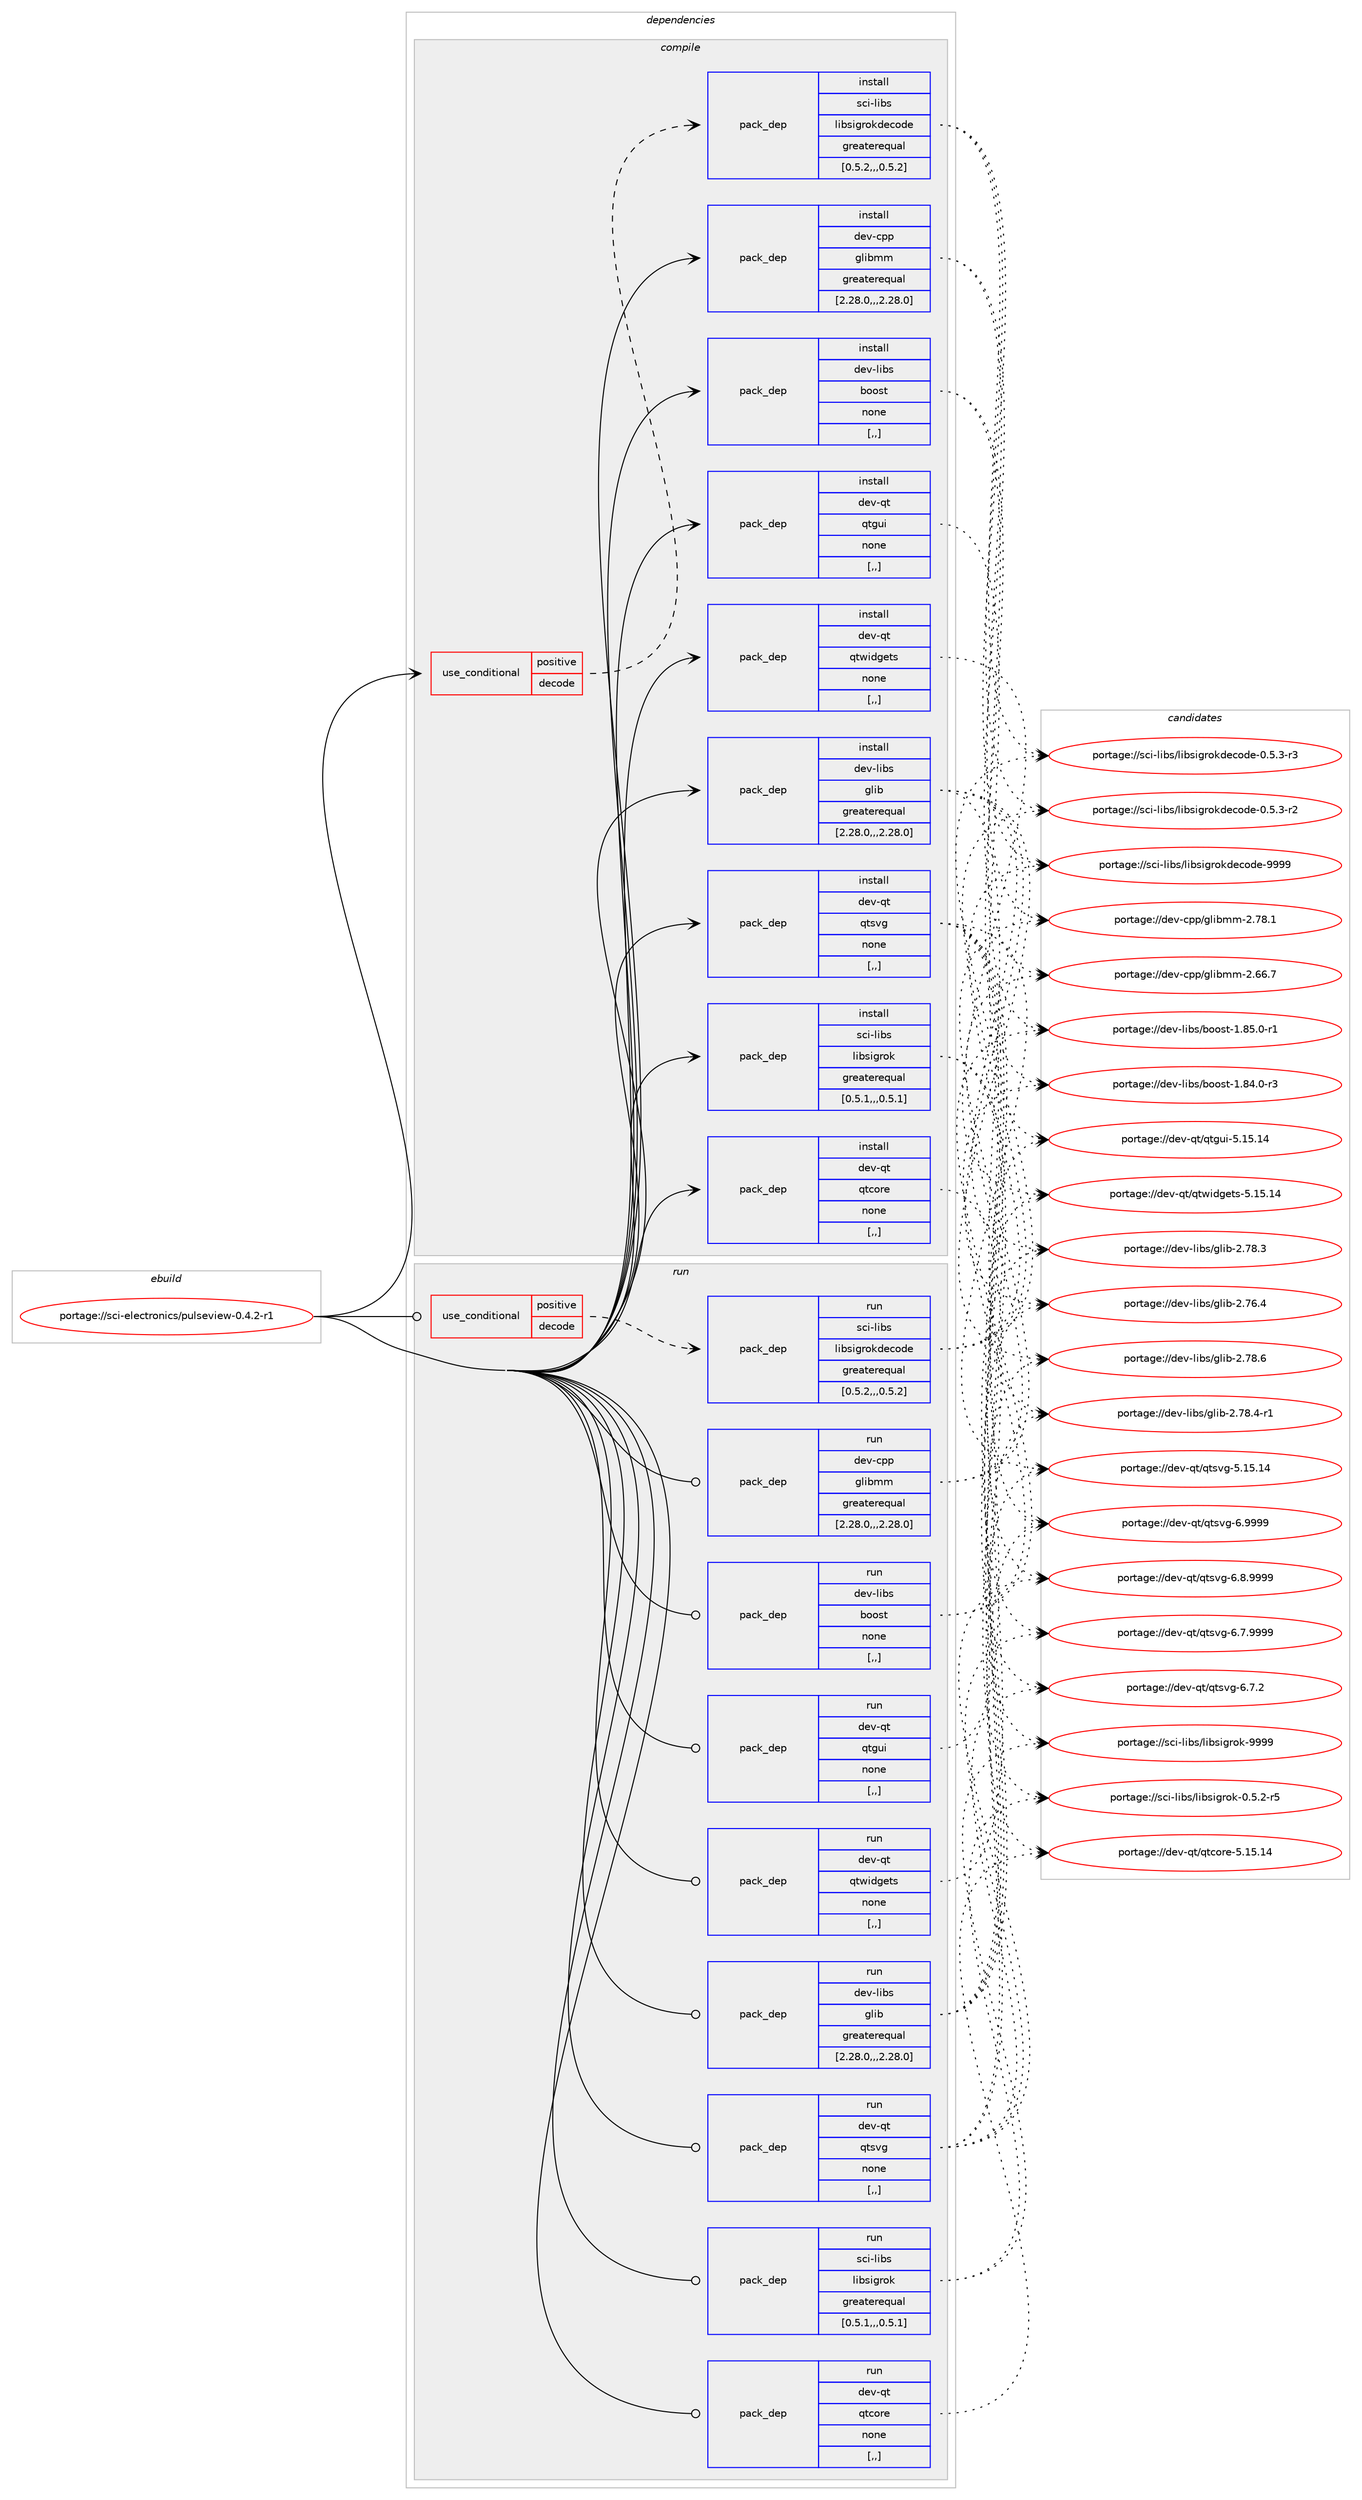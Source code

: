 digraph prolog {

# *************
# Graph options
# *************

newrank=true;
concentrate=true;
compound=true;
graph [rankdir=LR,fontname=Helvetica,fontsize=10,ranksep=1.5];#, ranksep=2.5, nodesep=0.2];
edge  [arrowhead=vee];
node  [fontname=Helvetica,fontsize=10];

# **********
# The ebuild
# **********

subgraph cluster_leftcol {
color=gray;
label=<<i>ebuild</i>>;
id [label="portage://sci-electronics/pulseview-0.4.2-r1", color=red, width=4, href="../sci-electronics/pulseview-0.4.2-r1.svg"];
}

# ****************
# The dependencies
# ****************

subgraph cluster_midcol {
color=gray;
label=<<i>dependencies</i>>;
subgraph cluster_compile {
fillcolor="#eeeeee";
style=filled;
label=<<i>compile</i>>;
subgraph cond104788 {
dependency396163 [label=<<TABLE BORDER="0" CELLBORDER="1" CELLSPACING="0" CELLPADDING="4"><TR><TD ROWSPAN="3" CELLPADDING="10">use_conditional</TD></TR><TR><TD>positive</TD></TR><TR><TD>decode</TD></TR></TABLE>>, shape=none, color=red];
subgraph pack288552 {
dependency396164 [label=<<TABLE BORDER="0" CELLBORDER="1" CELLSPACING="0" CELLPADDING="4" WIDTH="220"><TR><TD ROWSPAN="6" CELLPADDING="30">pack_dep</TD></TR><TR><TD WIDTH="110">install</TD></TR><TR><TD>sci-libs</TD></TR><TR><TD>libsigrokdecode</TD></TR><TR><TD>greaterequal</TD></TR><TR><TD>[0.5.2,,,0.5.2]</TD></TR></TABLE>>, shape=none, color=blue];
}
dependency396163:e -> dependency396164:w [weight=20,style="dashed",arrowhead="vee"];
}
id:e -> dependency396163:w [weight=20,style="solid",arrowhead="vee"];
subgraph pack288553 {
dependency396165 [label=<<TABLE BORDER="0" CELLBORDER="1" CELLSPACING="0" CELLPADDING="4" WIDTH="220"><TR><TD ROWSPAN="6" CELLPADDING="30">pack_dep</TD></TR><TR><TD WIDTH="110">install</TD></TR><TR><TD>dev-cpp</TD></TR><TR><TD>glibmm</TD></TR><TR><TD>greaterequal</TD></TR><TR><TD>[2.28.0,,,2.28.0]</TD></TR></TABLE>>, shape=none, color=blue];
}
id:e -> dependency396165:w [weight=20,style="solid",arrowhead="vee"];
subgraph pack288554 {
dependency396166 [label=<<TABLE BORDER="0" CELLBORDER="1" CELLSPACING="0" CELLPADDING="4" WIDTH="220"><TR><TD ROWSPAN="6" CELLPADDING="30">pack_dep</TD></TR><TR><TD WIDTH="110">install</TD></TR><TR><TD>dev-libs</TD></TR><TR><TD>boost</TD></TR><TR><TD>none</TD></TR><TR><TD>[,,]</TD></TR></TABLE>>, shape=none, color=blue];
}
id:e -> dependency396166:w [weight=20,style="solid",arrowhead="vee"];
subgraph pack288555 {
dependency396167 [label=<<TABLE BORDER="0" CELLBORDER="1" CELLSPACING="0" CELLPADDING="4" WIDTH="220"><TR><TD ROWSPAN="6" CELLPADDING="30">pack_dep</TD></TR><TR><TD WIDTH="110">install</TD></TR><TR><TD>dev-libs</TD></TR><TR><TD>glib</TD></TR><TR><TD>greaterequal</TD></TR><TR><TD>[2.28.0,,,2.28.0]</TD></TR></TABLE>>, shape=none, color=blue];
}
id:e -> dependency396167:w [weight=20,style="solid",arrowhead="vee"];
subgraph pack288556 {
dependency396168 [label=<<TABLE BORDER="0" CELLBORDER="1" CELLSPACING="0" CELLPADDING="4" WIDTH="220"><TR><TD ROWSPAN="6" CELLPADDING="30">pack_dep</TD></TR><TR><TD WIDTH="110">install</TD></TR><TR><TD>dev-qt</TD></TR><TR><TD>qtcore</TD></TR><TR><TD>none</TD></TR><TR><TD>[,,]</TD></TR></TABLE>>, shape=none, color=blue];
}
id:e -> dependency396168:w [weight=20,style="solid",arrowhead="vee"];
subgraph pack288557 {
dependency396169 [label=<<TABLE BORDER="0" CELLBORDER="1" CELLSPACING="0" CELLPADDING="4" WIDTH="220"><TR><TD ROWSPAN="6" CELLPADDING="30">pack_dep</TD></TR><TR><TD WIDTH="110">install</TD></TR><TR><TD>dev-qt</TD></TR><TR><TD>qtgui</TD></TR><TR><TD>none</TD></TR><TR><TD>[,,]</TD></TR></TABLE>>, shape=none, color=blue];
}
id:e -> dependency396169:w [weight=20,style="solid",arrowhead="vee"];
subgraph pack288558 {
dependency396170 [label=<<TABLE BORDER="0" CELLBORDER="1" CELLSPACING="0" CELLPADDING="4" WIDTH="220"><TR><TD ROWSPAN="6" CELLPADDING="30">pack_dep</TD></TR><TR><TD WIDTH="110">install</TD></TR><TR><TD>dev-qt</TD></TR><TR><TD>qtsvg</TD></TR><TR><TD>none</TD></TR><TR><TD>[,,]</TD></TR></TABLE>>, shape=none, color=blue];
}
id:e -> dependency396170:w [weight=20,style="solid",arrowhead="vee"];
subgraph pack288559 {
dependency396171 [label=<<TABLE BORDER="0" CELLBORDER="1" CELLSPACING="0" CELLPADDING="4" WIDTH="220"><TR><TD ROWSPAN="6" CELLPADDING="30">pack_dep</TD></TR><TR><TD WIDTH="110">install</TD></TR><TR><TD>dev-qt</TD></TR><TR><TD>qtwidgets</TD></TR><TR><TD>none</TD></TR><TR><TD>[,,]</TD></TR></TABLE>>, shape=none, color=blue];
}
id:e -> dependency396171:w [weight=20,style="solid",arrowhead="vee"];
subgraph pack288560 {
dependency396172 [label=<<TABLE BORDER="0" CELLBORDER="1" CELLSPACING="0" CELLPADDING="4" WIDTH="220"><TR><TD ROWSPAN="6" CELLPADDING="30">pack_dep</TD></TR><TR><TD WIDTH="110">install</TD></TR><TR><TD>sci-libs</TD></TR><TR><TD>libsigrok</TD></TR><TR><TD>greaterequal</TD></TR><TR><TD>[0.5.1,,,0.5.1]</TD></TR></TABLE>>, shape=none, color=blue];
}
id:e -> dependency396172:w [weight=20,style="solid",arrowhead="vee"];
}
subgraph cluster_compileandrun {
fillcolor="#eeeeee";
style=filled;
label=<<i>compile and run</i>>;
}
subgraph cluster_run {
fillcolor="#eeeeee";
style=filled;
label=<<i>run</i>>;
subgraph cond104789 {
dependency396173 [label=<<TABLE BORDER="0" CELLBORDER="1" CELLSPACING="0" CELLPADDING="4"><TR><TD ROWSPAN="3" CELLPADDING="10">use_conditional</TD></TR><TR><TD>positive</TD></TR><TR><TD>decode</TD></TR></TABLE>>, shape=none, color=red];
subgraph pack288561 {
dependency396174 [label=<<TABLE BORDER="0" CELLBORDER="1" CELLSPACING="0" CELLPADDING="4" WIDTH="220"><TR><TD ROWSPAN="6" CELLPADDING="30">pack_dep</TD></TR><TR><TD WIDTH="110">run</TD></TR><TR><TD>sci-libs</TD></TR><TR><TD>libsigrokdecode</TD></TR><TR><TD>greaterequal</TD></TR><TR><TD>[0.5.2,,,0.5.2]</TD></TR></TABLE>>, shape=none, color=blue];
}
dependency396173:e -> dependency396174:w [weight=20,style="dashed",arrowhead="vee"];
}
id:e -> dependency396173:w [weight=20,style="solid",arrowhead="odot"];
subgraph pack288562 {
dependency396175 [label=<<TABLE BORDER="0" CELLBORDER="1" CELLSPACING="0" CELLPADDING="4" WIDTH="220"><TR><TD ROWSPAN="6" CELLPADDING="30">pack_dep</TD></TR><TR><TD WIDTH="110">run</TD></TR><TR><TD>dev-cpp</TD></TR><TR><TD>glibmm</TD></TR><TR><TD>greaterequal</TD></TR><TR><TD>[2.28.0,,,2.28.0]</TD></TR></TABLE>>, shape=none, color=blue];
}
id:e -> dependency396175:w [weight=20,style="solid",arrowhead="odot"];
subgraph pack288563 {
dependency396176 [label=<<TABLE BORDER="0" CELLBORDER="1" CELLSPACING="0" CELLPADDING="4" WIDTH="220"><TR><TD ROWSPAN="6" CELLPADDING="30">pack_dep</TD></TR><TR><TD WIDTH="110">run</TD></TR><TR><TD>dev-libs</TD></TR><TR><TD>boost</TD></TR><TR><TD>none</TD></TR><TR><TD>[,,]</TD></TR></TABLE>>, shape=none, color=blue];
}
id:e -> dependency396176:w [weight=20,style="solid",arrowhead="odot"];
subgraph pack288564 {
dependency396177 [label=<<TABLE BORDER="0" CELLBORDER="1" CELLSPACING="0" CELLPADDING="4" WIDTH="220"><TR><TD ROWSPAN="6" CELLPADDING="30">pack_dep</TD></TR><TR><TD WIDTH="110">run</TD></TR><TR><TD>dev-libs</TD></TR><TR><TD>glib</TD></TR><TR><TD>greaterequal</TD></TR><TR><TD>[2.28.0,,,2.28.0]</TD></TR></TABLE>>, shape=none, color=blue];
}
id:e -> dependency396177:w [weight=20,style="solid",arrowhead="odot"];
subgraph pack288565 {
dependency396178 [label=<<TABLE BORDER="0" CELLBORDER="1" CELLSPACING="0" CELLPADDING="4" WIDTH="220"><TR><TD ROWSPAN="6" CELLPADDING="30">pack_dep</TD></TR><TR><TD WIDTH="110">run</TD></TR><TR><TD>dev-qt</TD></TR><TR><TD>qtcore</TD></TR><TR><TD>none</TD></TR><TR><TD>[,,]</TD></TR></TABLE>>, shape=none, color=blue];
}
id:e -> dependency396178:w [weight=20,style="solid",arrowhead="odot"];
subgraph pack288566 {
dependency396179 [label=<<TABLE BORDER="0" CELLBORDER="1" CELLSPACING="0" CELLPADDING="4" WIDTH="220"><TR><TD ROWSPAN="6" CELLPADDING="30">pack_dep</TD></TR><TR><TD WIDTH="110">run</TD></TR><TR><TD>dev-qt</TD></TR><TR><TD>qtgui</TD></TR><TR><TD>none</TD></TR><TR><TD>[,,]</TD></TR></TABLE>>, shape=none, color=blue];
}
id:e -> dependency396179:w [weight=20,style="solid",arrowhead="odot"];
subgraph pack288567 {
dependency396180 [label=<<TABLE BORDER="0" CELLBORDER="1" CELLSPACING="0" CELLPADDING="4" WIDTH="220"><TR><TD ROWSPAN="6" CELLPADDING="30">pack_dep</TD></TR><TR><TD WIDTH="110">run</TD></TR><TR><TD>dev-qt</TD></TR><TR><TD>qtsvg</TD></TR><TR><TD>none</TD></TR><TR><TD>[,,]</TD></TR></TABLE>>, shape=none, color=blue];
}
id:e -> dependency396180:w [weight=20,style="solid",arrowhead="odot"];
subgraph pack288568 {
dependency396181 [label=<<TABLE BORDER="0" CELLBORDER="1" CELLSPACING="0" CELLPADDING="4" WIDTH="220"><TR><TD ROWSPAN="6" CELLPADDING="30">pack_dep</TD></TR><TR><TD WIDTH="110">run</TD></TR><TR><TD>dev-qt</TD></TR><TR><TD>qtwidgets</TD></TR><TR><TD>none</TD></TR><TR><TD>[,,]</TD></TR></TABLE>>, shape=none, color=blue];
}
id:e -> dependency396181:w [weight=20,style="solid",arrowhead="odot"];
subgraph pack288569 {
dependency396182 [label=<<TABLE BORDER="0" CELLBORDER="1" CELLSPACING="0" CELLPADDING="4" WIDTH="220"><TR><TD ROWSPAN="6" CELLPADDING="30">pack_dep</TD></TR><TR><TD WIDTH="110">run</TD></TR><TR><TD>sci-libs</TD></TR><TR><TD>libsigrok</TD></TR><TR><TD>greaterequal</TD></TR><TR><TD>[0.5.1,,,0.5.1]</TD></TR></TABLE>>, shape=none, color=blue];
}
id:e -> dependency396182:w [weight=20,style="solid",arrowhead="odot"];
}
}

# **************
# The candidates
# **************

subgraph cluster_choices {
rank=same;
color=gray;
label=<<i>candidates</i>>;

subgraph choice288552 {
color=black;
nodesep=1;
choice1159910545108105981154710810598115105103114111107100101991111001014557575757 [label="portage://sci-libs/libsigrokdecode-9999", color=red, width=4,href="../sci-libs/libsigrokdecode-9999.svg"];
choice1159910545108105981154710810598115105103114111107100101991111001014548465346514511451 [label="portage://sci-libs/libsigrokdecode-0.5.3-r3", color=red, width=4,href="../sci-libs/libsigrokdecode-0.5.3-r3.svg"];
choice1159910545108105981154710810598115105103114111107100101991111001014548465346514511450 [label="portage://sci-libs/libsigrokdecode-0.5.3-r2", color=red, width=4,href="../sci-libs/libsigrokdecode-0.5.3-r2.svg"];
dependency396164:e -> choice1159910545108105981154710810598115105103114111107100101991111001014557575757:w [style=dotted,weight="100"];
dependency396164:e -> choice1159910545108105981154710810598115105103114111107100101991111001014548465346514511451:w [style=dotted,weight="100"];
dependency396164:e -> choice1159910545108105981154710810598115105103114111107100101991111001014548465346514511450:w [style=dotted,weight="100"];
}
subgraph choice288553 {
color=black;
nodesep=1;
choice1001011184599112112471031081059810910945504655564649 [label="portage://dev-cpp/glibmm-2.78.1", color=red, width=4,href="../dev-cpp/glibmm-2.78.1.svg"];
choice1001011184599112112471031081059810910945504654544655 [label="portage://dev-cpp/glibmm-2.66.7", color=red, width=4,href="../dev-cpp/glibmm-2.66.7.svg"];
dependency396165:e -> choice1001011184599112112471031081059810910945504655564649:w [style=dotted,weight="100"];
dependency396165:e -> choice1001011184599112112471031081059810910945504654544655:w [style=dotted,weight="100"];
}
subgraph choice288554 {
color=black;
nodesep=1;
choice10010111845108105981154798111111115116454946565346484511449 [label="portage://dev-libs/boost-1.85.0-r1", color=red, width=4,href="../dev-libs/boost-1.85.0-r1.svg"];
choice10010111845108105981154798111111115116454946565246484511451 [label="portage://dev-libs/boost-1.84.0-r3", color=red, width=4,href="../dev-libs/boost-1.84.0-r3.svg"];
dependency396166:e -> choice10010111845108105981154798111111115116454946565346484511449:w [style=dotted,weight="100"];
dependency396166:e -> choice10010111845108105981154798111111115116454946565246484511451:w [style=dotted,weight="100"];
}
subgraph choice288555 {
color=black;
nodesep=1;
choice1001011184510810598115471031081059845504655564654 [label="portage://dev-libs/glib-2.78.6", color=red, width=4,href="../dev-libs/glib-2.78.6.svg"];
choice10010111845108105981154710310810598455046555646524511449 [label="portage://dev-libs/glib-2.78.4-r1", color=red, width=4,href="../dev-libs/glib-2.78.4-r1.svg"];
choice1001011184510810598115471031081059845504655564651 [label="portage://dev-libs/glib-2.78.3", color=red, width=4,href="../dev-libs/glib-2.78.3.svg"];
choice1001011184510810598115471031081059845504655544652 [label="portage://dev-libs/glib-2.76.4", color=red, width=4,href="../dev-libs/glib-2.76.4.svg"];
dependency396167:e -> choice1001011184510810598115471031081059845504655564654:w [style=dotted,weight="100"];
dependency396167:e -> choice10010111845108105981154710310810598455046555646524511449:w [style=dotted,weight="100"];
dependency396167:e -> choice1001011184510810598115471031081059845504655564651:w [style=dotted,weight="100"];
dependency396167:e -> choice1001011184510810598115471031081059845504655544652:w [style=dotted,weight="100"];
}
subgraph choice288556 {
color=black;
nodesep=1;
choice1001011184511311647113116991111141014553464953464952 [label="portage://dev-qt/qtcore-5.15.14", color=red, width=4,href="../dev-qt/qtcore-5.15.14.svg"];
dependency396168:e -> choice1001011184511311647113116991111141014553464953464952:w [style=dotted,weight="100"];
}
subgraph choice288557 {
color=black;
nodesep=1;
choice10010111845113116471131161031171054553464953464952 [label="portage://dev-qt/qtgui-5.15.14", color=red, width=4,href="../dev-qt/qtgui-5.15.14.svg"];
dependency396169:e -> choice10010111845113116471131161031171054553464953464952:w [style=dotted,weight="100"];
}
subgraph choice288558 {
color=black;
nodesep=1;
choice100101118451131164711311611511810345544657575757 [label="portage://dev-qt/qtsvg-6.9999", color=red, width=4,href="../dev-qt/qtsvg-6.9999.svg"];
choice1001011184511311647113116115118103455446564657575757 [label="portage://dev-qt/qtsvg-6.8.9999", color=red, width=4,href="../dev-qt/qtsvg-6.8.9999.svg"];
choice1001011184511311647113116115118103455446554657575757 [label="portage://dev-qt/qtsvg-6.7.9999", color=red, width=4,href="../dev-qt/qtsvg-6.7.9999.svg"];
choice1001011184511311647113116115118103455446554650 [label="portage://dev-qt/qtsvg-6.7.2", color=red, width=4,href="../dev-qt/qtsvg-6.7.2.svg"];
choice10010111845113116471131161151181034553464953464952 [label="portage://dev-qt/qtsvg-5.15.14", color=red, width=4,href="../dev-qt/qtsvg-5.15.14.svg"];
dependency396170:e -> choice100101118451131164711311611511810345544657575757:w [style=dotted,weight="100"];
dependency396170:e -> choice1001011184511311647113116115118103455446564657575757:w [style=dotted,weight="100"];
dependency396170:e -> choice1001011184511311647113116115118103455446554657575757:w [style=dotted,weight="100"];
dependency396170:e -> choice1001011184511311647113116115118103455446554650:w [style=dotted,weight="100"];
dependency396170:e -> choice10010111845113116471131161151181034553464953464952:w [style=dotted,weight="100"];
}
subgraph choice288559 {
color=black;
nodesep=1;
choice10010111845113116471131161191051001031011161154553464953464952 [label="portage://dev-qt/qtwidgets-5.15.14", color=red, width=4,href="../dev-qt/qtwidgets-5.15.14.svg"];
dependency396171:e -> choice10010111845113116471131161191051001031011161154553464953464952:w [style=dotted,weight="100"];
}
subgraph choice288560 {
color=black;
nodesep=1;
choice11599105451081059811547108105981151051031141111074557575757 [label="portage://sci-libs/libsigrok-9999", color=red, width=4,href="../sci-libs/libsigrok-9999.svg"];
choice11599105451081059811547108105981151051031141111074548465346504511453 [label="portage://sci-libs/libsigrok-0.5.2-r5", color=red, width=4,href="../sci-libs/libsigrok-0.5.2-r5.svg"];
dependency396172:e -> choice11599105451081059811547108105981151051031141111074557575757:w [style=dotted,weight="100"];
dependency396172:e -> choice11599105451081059811547108105981151051031141111074548465346504511453:w [style=dotted,weight="100"];
}
subgraph choice288561 {
color=black;
nodesep=1;
choice1159910545108105981154710810598115105103114111107100101991111001014557575757 [label="portage://sci-libs/libsigrokdecode-9999", color=red, width=4,href="../sci-libs/libsigrokdecode-9999.svg"];
choice1159910545108105981154710810598115105103114111107100101991111001014548465346514511451 [label="portage://sci-libs/libsigrokdecode-0.5.3-r3", color=red, width=4,href="../sci-libs/libsigrokdecode-0.5.3-r3.svg"];
choice1159910545108105981154710810598115105103114111107100101991111001014548465346514511450 [label="portage://sci-libs/libsigrokdecode-0.5.3-r2", color=red, width=4,href="../sci-libs/libsigrokdecode-0.5.3-r2.svg"];
dependency396174:e -> choice1159910545108105981154710810598115105103114111107100101991111001014557575757:w [style=dotted,weight="100"];
dependency396174:e -> choice1159910545108105981154710810598115105103114111107100101991111001014548465346514511451:w [style=dotted,weight="100"];
dependency396174:e -> choice1159910545108105981154710810598115105103114111107100101991111001014548465346514511450:w [style=dotted,weight="100"];
}
subgraph choice288562 {
color=black;
nodesep=1;
choice1001011184599112112471031081059810910945504655564649 [label="portage://dev-cpp/glibmm-2.78.1", color=red, width=4,href="../dev-cpp/glibmm-2.78.1.svg"];
choice1001011184599112112471031081059810910945504654544655 [label="portage://dev-cpp/glibmm-2.66.7", color=red, width=4,href="../dev-cpp/glibmm-2.66.7.svg"];
dependency396175:e -> choice1001011184599112112471031081059810910945504655564649:w [style=dotted,weight="100"];
dependency396175:e -> choice1001011184599112112471031081059810910945504654544655:w [style=dotted,weight="100"];
}
subgraph choice288563 {
color=black;
nodesep=1;
choice10010111845108105981154798111111115116454946565346484511449 [label="portage://dev-libs/boost-1.85.0-r1", color=red, width=4,href="../dev-libs/boost-1.85.0-r1.svg"];
choice10010111845108105981154798111111115116454946565246484511451 [label="portage://dev-libs/boost-1.84.0-r3", color=red, width=4,href="../dev-libs/boost-1.84.0-r3.svg"];
dependency396176:e -> choice10010111845108105981154798111111115116454946565346484511449:w [style=dotted,weight="100"];
dependency396176:e -> choice10010111845108105981154798111111115116454946565246484511451:w [style=dotted,weight="100"];
}
subgraph choice288564 {
color=black;
nodesep=1;
choice1001011184510810598115471031081059845504655564654 [label="portage://dev-libs/glib-2.78.6", color=red, width=4,href="../dev-libs/glib-2.78.6.svg"];
choice10010111845108105981154710310810598455046555646524511449 [label="portage://dev-libs/glib-2.78.4-r1", color=red, width=4,href="../dev-libs/glib-2.78.4-r1.svg"];
choice1001011184510810598115471031081059845504655564651 [label="portage://dev-libs/glib-2.78.3", color=red, width=4,href="../dev-libs/glib-2.78.3.svg"];
choice1001011184510810598115471031081059845504655544652 [label="portage://dev-libs/glib-2.76.4", color=red, width=4,href="../dev-libs/glib-2.76.4.svg"];
dependency396177:e -> choice1001011184510810598115471031081059845504655564654:w [style=dotted,weight="100"];
dependency396177:e -> choice10010111845108105981154710310810598455046555646524511449:w [style=dotted,weight="100"];
dependency396177:e -> choice1001011184510810598115471031081059845504655564651:w [style=dotted,weight="100"];
dependency396177:e -> choice1001011184510810598115471031081059845504655544652:w [style=dotted,weight="100"];
}
subgraph choice288565 {
color=black;
nodesep=1;
choice1001011184511311647113116991111141014553464953464952 [label="portage://dev-qt/qtcore-5.15.14", color=red, width=4,href="../dev-qt/qtcore-5.15.14.svg"];
dependency396178:e -> choice1001011184511311647113116991111141014553464953464952:w [style=dotted,weight="100"];
}
subgraph choice288566 {
color=black;
nodesep=1;
choice10010111845113116471131161031171054553464953464952 [label="portage://dev-qt/qtgui-5.15.14", color=red, width=4,href="../dev-qt/qtgui-5.15.14.svg"];
dependency396179:e -> choice10010111845113116471131161031171054553464953464952:w [style=dotted,weight="100"];
}
subgraph choice288567 {
color=black;
nodesep=1;
choice100101118451131164711311611511810345544657575757 [label="portage://dev-qt/qtsvg-6.9999", color=red, width=4,href="../dev-qt/qtsvg-6.9999.svg"];
choice1001011184511311647113116115118103455446564657575757 [label="portage://dev-qt/qtsvg-6.8.9999", color=red, width=4,href="../dev-qt/qtsvg-6.8.9999.svg"];
choice1001011184511311647113116115118103455446554657575757 [label="portage://dev-qt/qtsvg-6.7.9999", color=red, width=4,href="../dev-qt/qtsvg-6.7.9999.svg"];
choice1001011184511311647113116115118103455446554650 [label="portage://dev-qt/qtsvg-6.7.2", color=red, width=4,href="../dev-qt/qtsvg-6.7.2.svg"];
choice10010111845113116471131161151181034553464953464952 [label="portage://dev-qt/qtsvg-5.15.14", color=red, width=4,href="../dev-qt/qtsvg-5.15.14.svg"];
dependency396180:e -> choice100101118451131164711311611511810345544657575757:w [style=dotted,weight="100"];
dependency396180:e -> choice1001011184511311647113116115118103455446564657575757:w [style=dotted,weight="100"];
dependency396180:e -> choice1001011184511311647113116115118103455446554657575757:w [style=dotted,weight="100"];
dependency396180:e -> choice1001011184511311647113116115118103455446554650:w [style=dotted,weight="100"];
dependency396180:e -> choice10010111845113116471131161151181034553464953464952:w [style=dotted,weight="100"];
}
subgraph choice288568 {
color=black;
nodesep=1;
choice10010111845113116471131161191051001031011161154553464953464952 [label="portage://dev-qt/qtwidgets-5.15.14", color=red, width=4,href="../dev-qt/qtwidgets-5.15.14.svg"];
dependency396181:e -> choice10010111845113116471131161191051001031011161154553464953464952:w [style=dotted,weight="100"];
}
subgraph choice288569 {
color=black;
nodesep=1;
choice11599105451081059811547108105981151051031141111074557575757 [label="portage://sci-libs/libsigrok-9999", color=red, width=4,href="../sci-libs/libsigrok-9999.svg"];
choice11599105451081059811547108105981151051031141111074548465346504511453 [label="portage://sci-libs/libsigrok-0.5.2-r5", color=red, width=4,href="../sci-libs/libsigrok-0.5.2-r5.svg"];
dependency396182:e -> choice11599105451081059811547108105981151051031141111074557575757:w [style=dotted,weight="100"];
dependency396182:e -> choice11599105451081059811547108105981151051031141111074548465346504511453:w [style=dotted,weight="100"];
}
}

}
